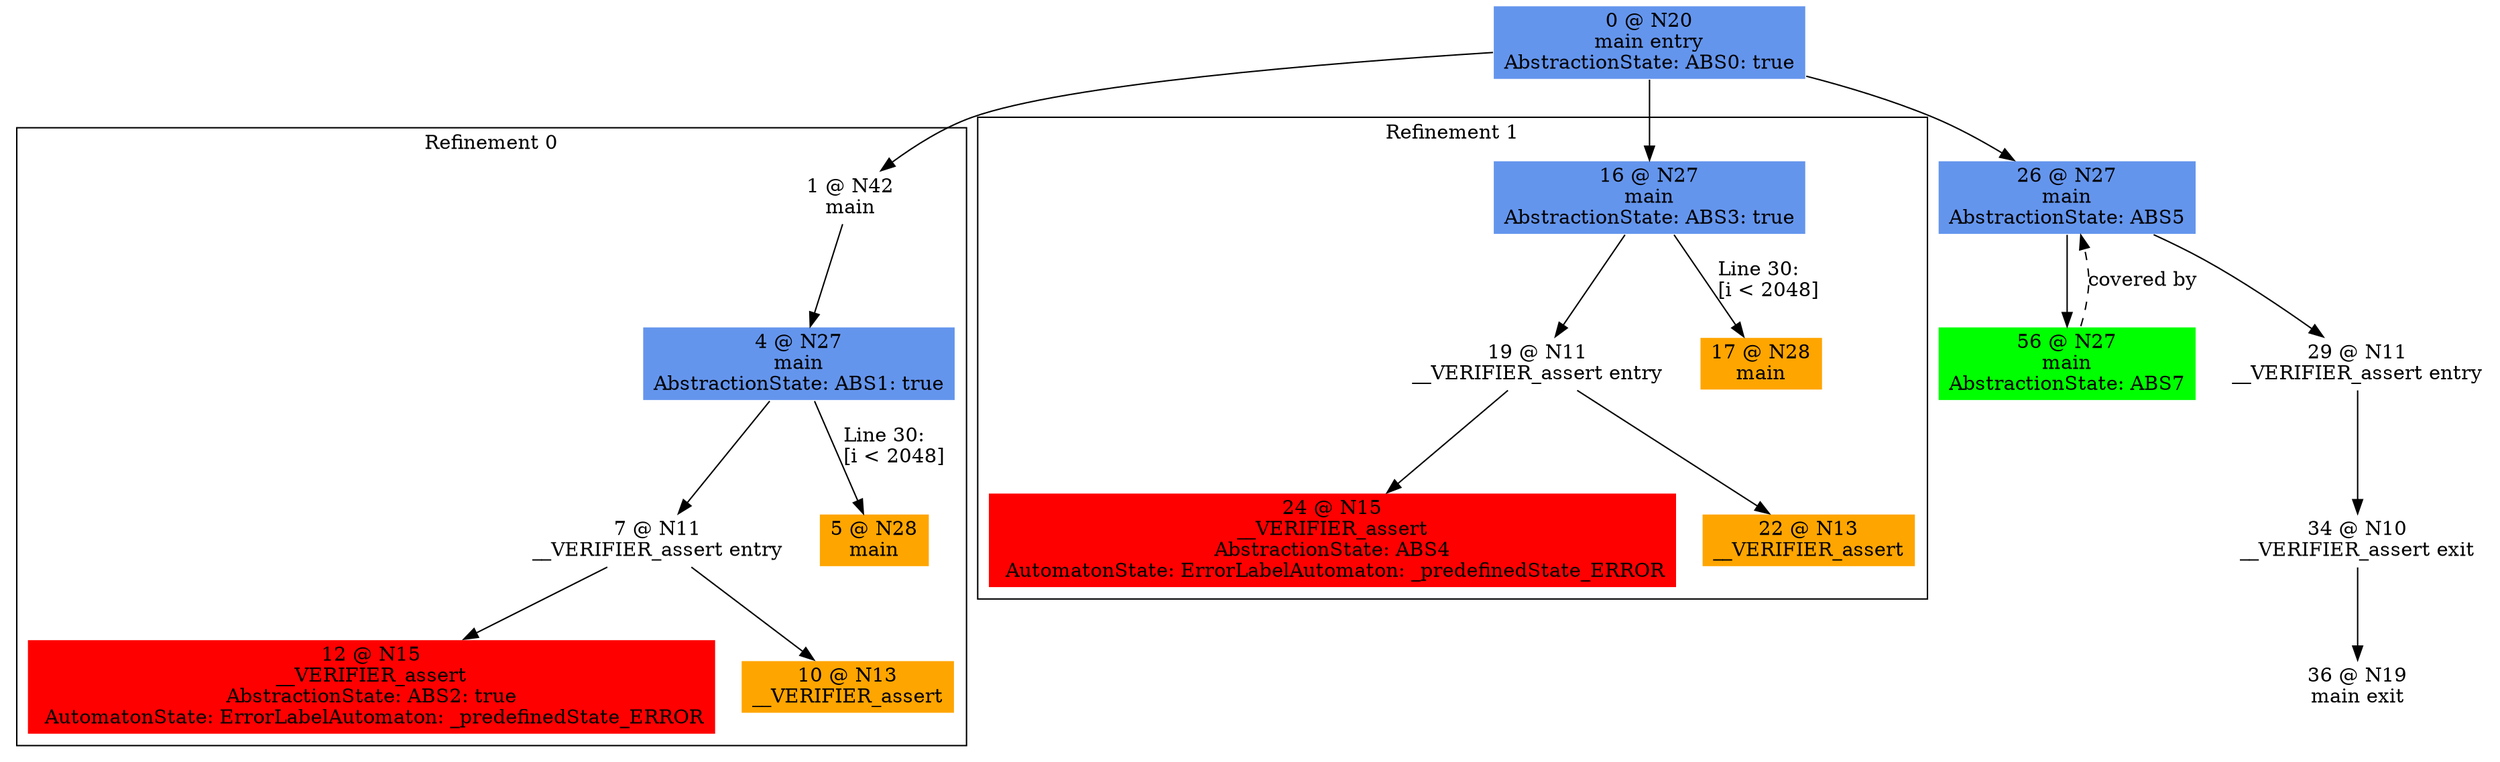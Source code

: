 digraph ARG {
node [style="filled" shape="box" color="white"]
subgraph cluster_0 {
label="Refinement 0"
1 [label="1 @ N42\nmain\n" id="1"]
4 [fillcolor="cornflowerblue" label="4 @ N27\nmain\nAbstractionState: ABS1: true\n" id="4"]
7 [label="7 @ N11\n__VERIFIER_assert entry\n" id="7"]
12 [fillcolor="red" label="12 @ N15\n__VERIFIER_assert\nAbstractionState: ABS2: true\n AutomatonState: ErrorLabelAutomaton: _predefinedState_ERROR\n" id="12"]
10 [fillcolor="orange" label="10 @ N13\n__VERIFIER_assert\n" id="10"]
5 [fillcolor="orange" label="5 @ N28\nmain\n" id="5"]
1 -> 4 []
4 -> 5 [label="Line 30: \l[i < 2048]\l" id="4 -> 5"]
4 -> 7 []
7 -> 10 []
7 -> 12 []
}
0 -> 1
subgraph cluster_1 {
label="Refinement 1"
16 [fillcolor="cornflowerblue" label="16 @ N27\nmain\nAbstractionState: ABS3: true\n" id="16"]
19 [label="19 @ N11\n__VERIFIER_assert entry\n" id="19"]
24 [fillcolor="red" label="24 @ N15\n__VERIFIER_assert\nAbstractionState: ABS4\n AutomatonState: ErrorLabelAutomaton: _predefinedState_ERROR\n" id="24"]
22 [fillcolor="orange" label="22 @ N13\n__VERIFIER_assert\n" id="22"]
17 [fillcolor="orange" label="17 @ N28\nmain\n" id="17"]
16 -> 17 [label="Line 30: \l[i < 2048]\l" id="16 -> 17"]
16 -> 19 []
19 -> 22 []
19 -> 24 []
}
0 -> 16
0 [fillcolor="cornflowerblue" label="0 @ N20\nmain entry\nAbstractionState: ABS0: true\n" id="0"]
26 [fillcolor="cornflowerblue" label="26 @ N27\nmain\nAbstractionState: ABS5\n" id="26"]
56 [fillcolor="green" label="56 @ N27\nmain\nAbstractionState: ABS7\n" id="56"]
29 [label="29 @ N11\n__VERIFIER_assert entry\n" id="29"]
34 [label="34 @ N10\n__VERIFIER_assert exit\n" id="34"]
36 [label="36 @ N19\nmain exit\n" id="36"]
0 -> 26 []
56 -> 26 [style="dashed" weight="0" label="covered by"]
26 -> 29 []
26 -> 56 []
29 -> 34 []
34 -> 36 []
}
